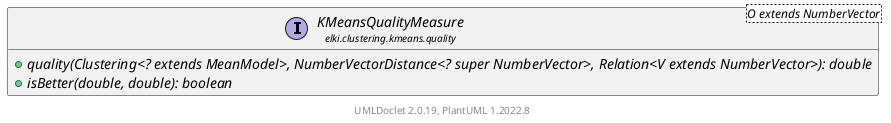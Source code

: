 @startuml
    remove .*\.(Instance|Par|Parameterizer|Factory)$
    set namespaceSeparator none
    hide empty fields
    hide empty methods

    interface "<size:14>KMeansQualityMeasure\n<size:10>elki.clustering.kmeans.quality" as elki.clustering.kmeans.quality.KMeansQualityMeasure<O extends NumberVector> [[KMeansQualityMeasure.html]] {
        {abstract} +quality(Clustering<? extends MeanModel>, NumberVectorDistance<? super NumberVector>, Relation<V extends NumberVector>): double
        {abstract} +isBetter(double, double): boolean
    }

    center footer UMLDoclet 2.0.19, PlantUML 1.2022.8
@enduml
